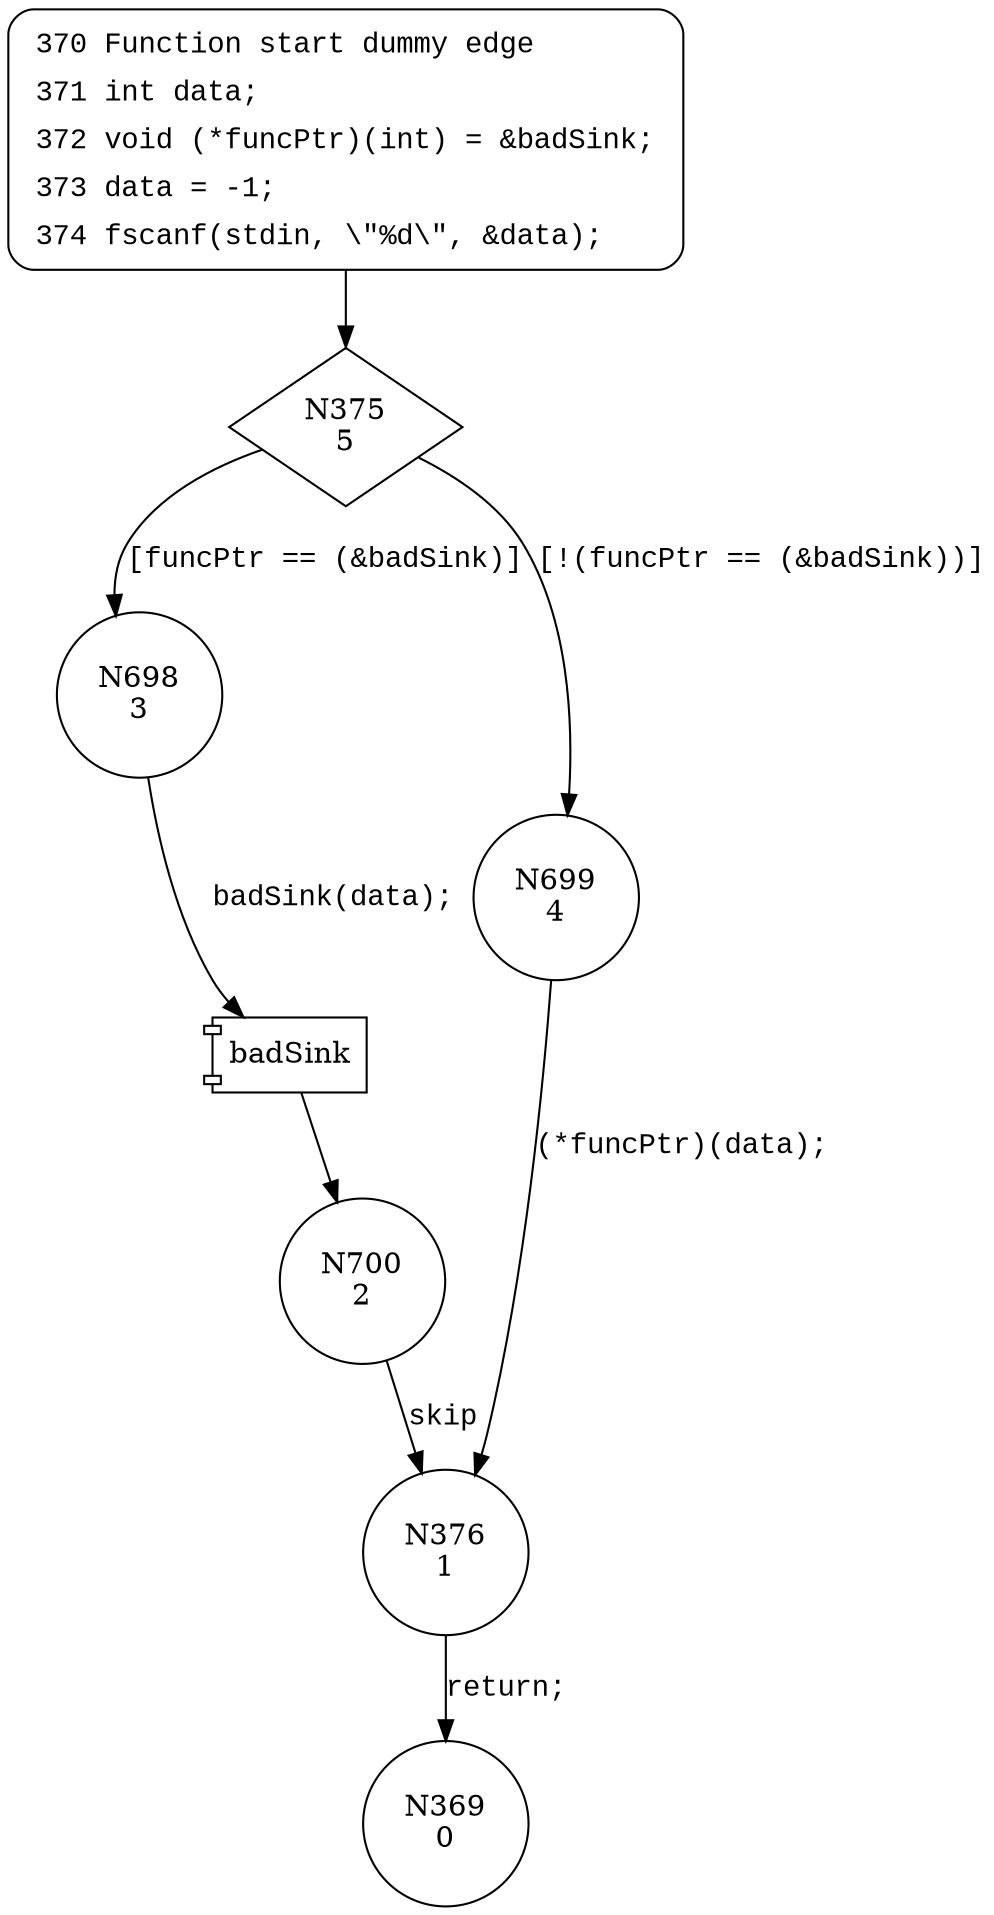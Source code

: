 digraph CWE124_Buffer_Underwrite__CWE839_fscanf_44_bad {
375 [shape="diamond" label="N375\n5"]
698 [shape="circle" label="N698\n3"]
699 [shape="circle" label="N699\n4"]
376 [shape="circle" label="N376\n1"]
369 [shape="circle" label="N369\n0"]
700 [shape="circle" label="N700\n2"]
370 [style="filled,bold" penwidth="1" fillcolor="white" fontname="Courier New" shape="Mrecord" label=<<table border="0" cellborder="0" cellpadding="3" bgcolor="white"><tr><td align="right">370</td><td align="left">Function start dummy edge</td></tr><tr><td align="right">371</td><td align="left">int data;</td></tr><tr><td align="right">372</td><td align="left">void (*funcPtr)(int) = &amp;badSink;</td></tr><tr><td align="right">373</td><td align="left">data = -1;</td></tr><tr><td align="right">374</td><td align="left">fscanf(stdin, \&quot;%d\&quot;, &amp;data);</td></tr></table>>]
370 -> 375[label=""]
375 -> 698 [label="[funcPtr == (&badSink)]" fontname="Courier New"]
375 -> 699 [label="[!(funcPtr == (&badSink))]" fontname="Courier New"]
376 -> 369 [label="return;" fontname="Courier New"]
100016 [shape="component" label="badSink"]
698 -> 100016 [label="badSink(data);" fontname="Courier New"]
100016 -> 700 [label="" fontname="Courier New"]
699 -> 376 [label="(*funcPtr)(data);" fontname="Courier New"]
700 -> 376 [label="skip" fontname="Courier New"]
}